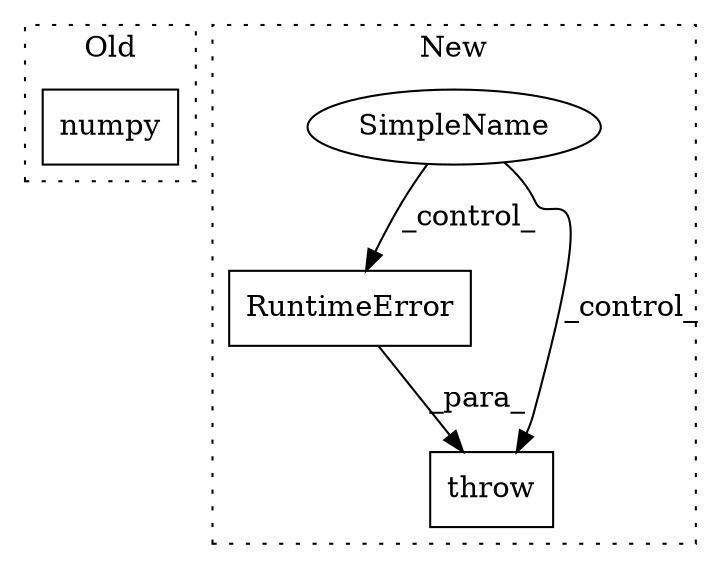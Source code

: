 digraph G {
subgraph cluster0 {
1 [label="numpy" a="32" s="2833" l="7" shape="box"];
label = "Old";
style="dotted";
}
subgraph cluster1 {
2 [label="RuntimeError" a="32" s="3235,3298" l="13,1" shape="box"];
3 [label="SimpleName" a="42" s="" l="" shape="ellipse"];
4 [label="throw" a="53" s="3229" l="6" shape="box"];
label = "New";
style="dotted";
}
2 -> 4 [label="_para_"];
3 -> 4 [label="_control_"];
3 -> 2 [label="_control_"];
}